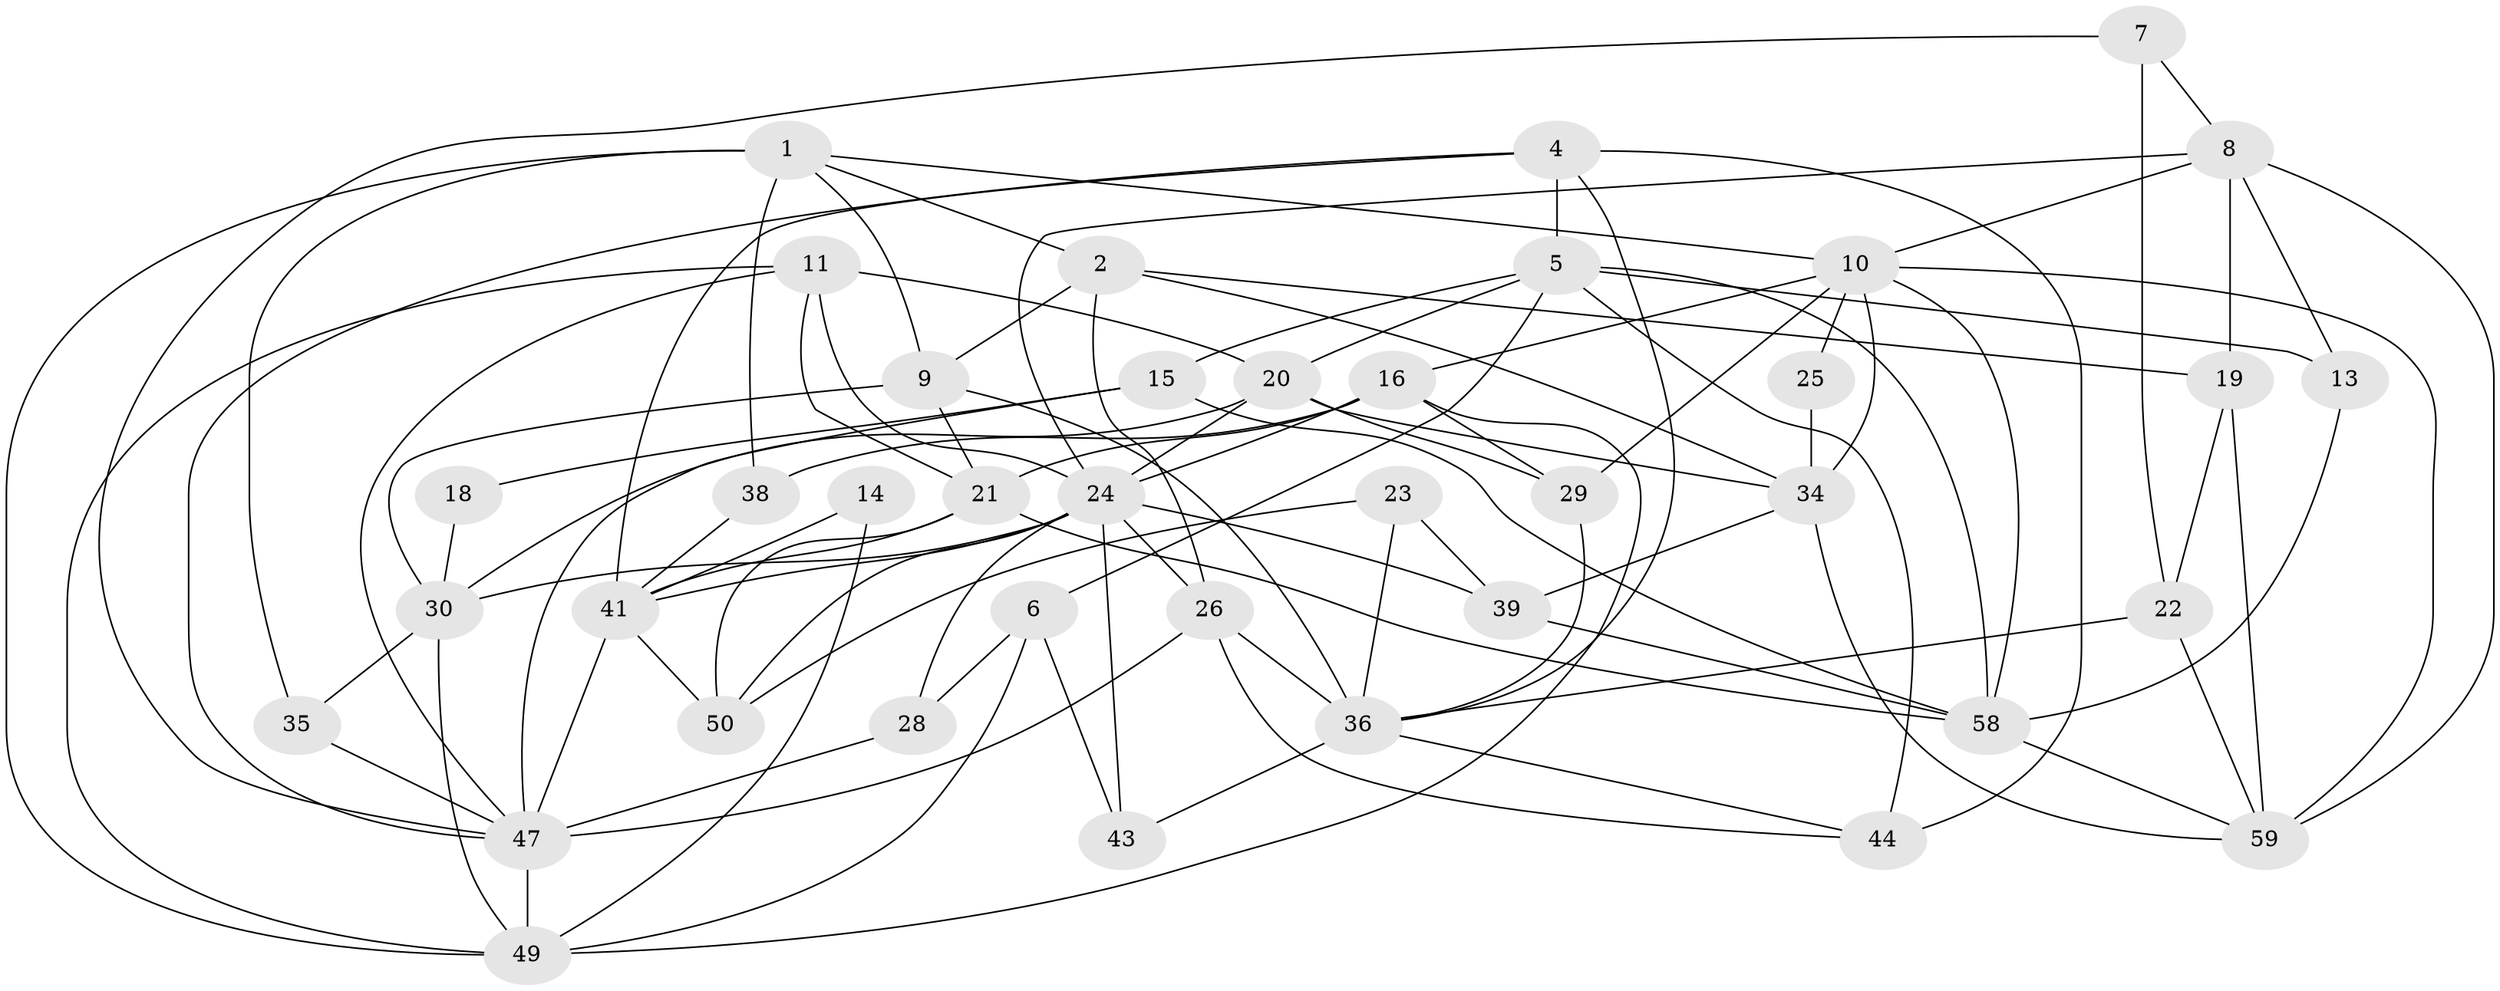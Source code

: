 // original degree distribution, {4: 0.36363636363636365, 3: 0.16666666666666666, 6: 0.10606060606060606, 7: 0.06060606060606061, 5: 0.07575757575757576, 2: 0.21212121212121213, 12: 0.015151515151515152}
// Generated by graph-tools (version 1.1) at 2025/42/03/06/25 10:42:01]
// undirected, 39 vertices, 98 edges
graph export_dot {
graph [start="1"]
  node [color=gray90,style=filled];
  1 [super="+12"];
  2 [super="+3"];
  4 [super="+65"];
  5 [super="+32"];
  6 [super="+17"];
  7;
  8 [super="+45"];
  9 [super="+54"];
  10 [super="+40"];
  11 [super="+33"];
  13 [super="+61"];
  14;
  15 [super="+51"];
  16 [super="+42"];
  18;
  19;
  20 [super="+64"];
  21 [super="+52"];
  22 [super="+31"];
  23 [super="+55"];
  24 [super="+46"];
  25;
  26 [super="+27"];
  28;
  29;
  30 [super="+37"];
  34 [super="+48"];
  35;
  36 [super="+63"];
  38;
  39;
  41 [super="+53"];
  43;
  44;
  47 [super="+66"];
  49 [super="+57"];
  50 [super="+56"];
  58 [super="+62"];
  59 [super="+60"];
  1 -- 35;
  1 -- 38;
  1 -- 2;
  1 -- 9;
  1 -- 49;
  1 -- 10;
  2 -- 26;
  2 -- 19;
  2 -- 34;
  2 -- 9;
  4 -- 5 [weight=2];
  4 -- 41;
  4 -- 36;
  4 -- 44;
  4 -- 47;
  5 -- 44;
  5 -- 6;
  5 -- 13;
  5 -- 15;
  5 -- 58;
  5 -- 20;
  6 -- 43;
  6 -- 49;
  6 -- 28;
  7 -- 8;
  7 -- 22;
  7 -- 47;
  8 -- 24;
  8 -- 13 [weight=2];
  8 -- 19;
  8 -- 59;
  8 -- 10;
  9 -- 21;
  9 -- 36;
  9 -- 30;
  10 -- 25;
  10 -- 34;
  10 -- 16;
  10 -- 58;
  10 -- 59;
  10 -- 29;
  11 -- 47;
  11 -- 49;
  11 -- 21;
  11 -- 20;
  11 -- 24;
  13 -- 58;
  14 -- 41;
  14 -- 49;
  15 -- 47;
  15 -- 18;
  15 -- 58;
  16 -- 21;
  16 -- 38;
  16 -- 24;
  16 -- 29;
  16 -- 49;
  18 -- 30;
  19 -- 22;
  19 -- 59;
  20 -- 29;
  20 -- 34;
  20 -- 30 [weight=2];
  20 -- 24;
  21 -- 41;
  21 -- 50;
  21 -- 58;
  22 -- 59;
  22 -- 36;
  23 -- 36;
  23 -- 50;
  23 -- 39;
  24 -- 28;
  24 -- 43;
  24 -- 26;
  24 -- 50;
  24 -- 39;
  24 -- 30;
  24 -- 41;
  25 -- 34;
  26 -- 47 [weight=2];
  26 -- 36 [weight=2];
  26 -- 44;
  28 -- 47;
  29 -- 36;
  30 -- 35;
  30 -- 49;
  34 -- 39;
  34 -- 59;
  35 -- 47;
  36 -- 44;
  36 -- 43;
  38 -- 41;
  39 -- 58;
  41 -- 47;
  41 -- 50;
  47 -- 49 [weight=2];
  58 -- 59;
}
